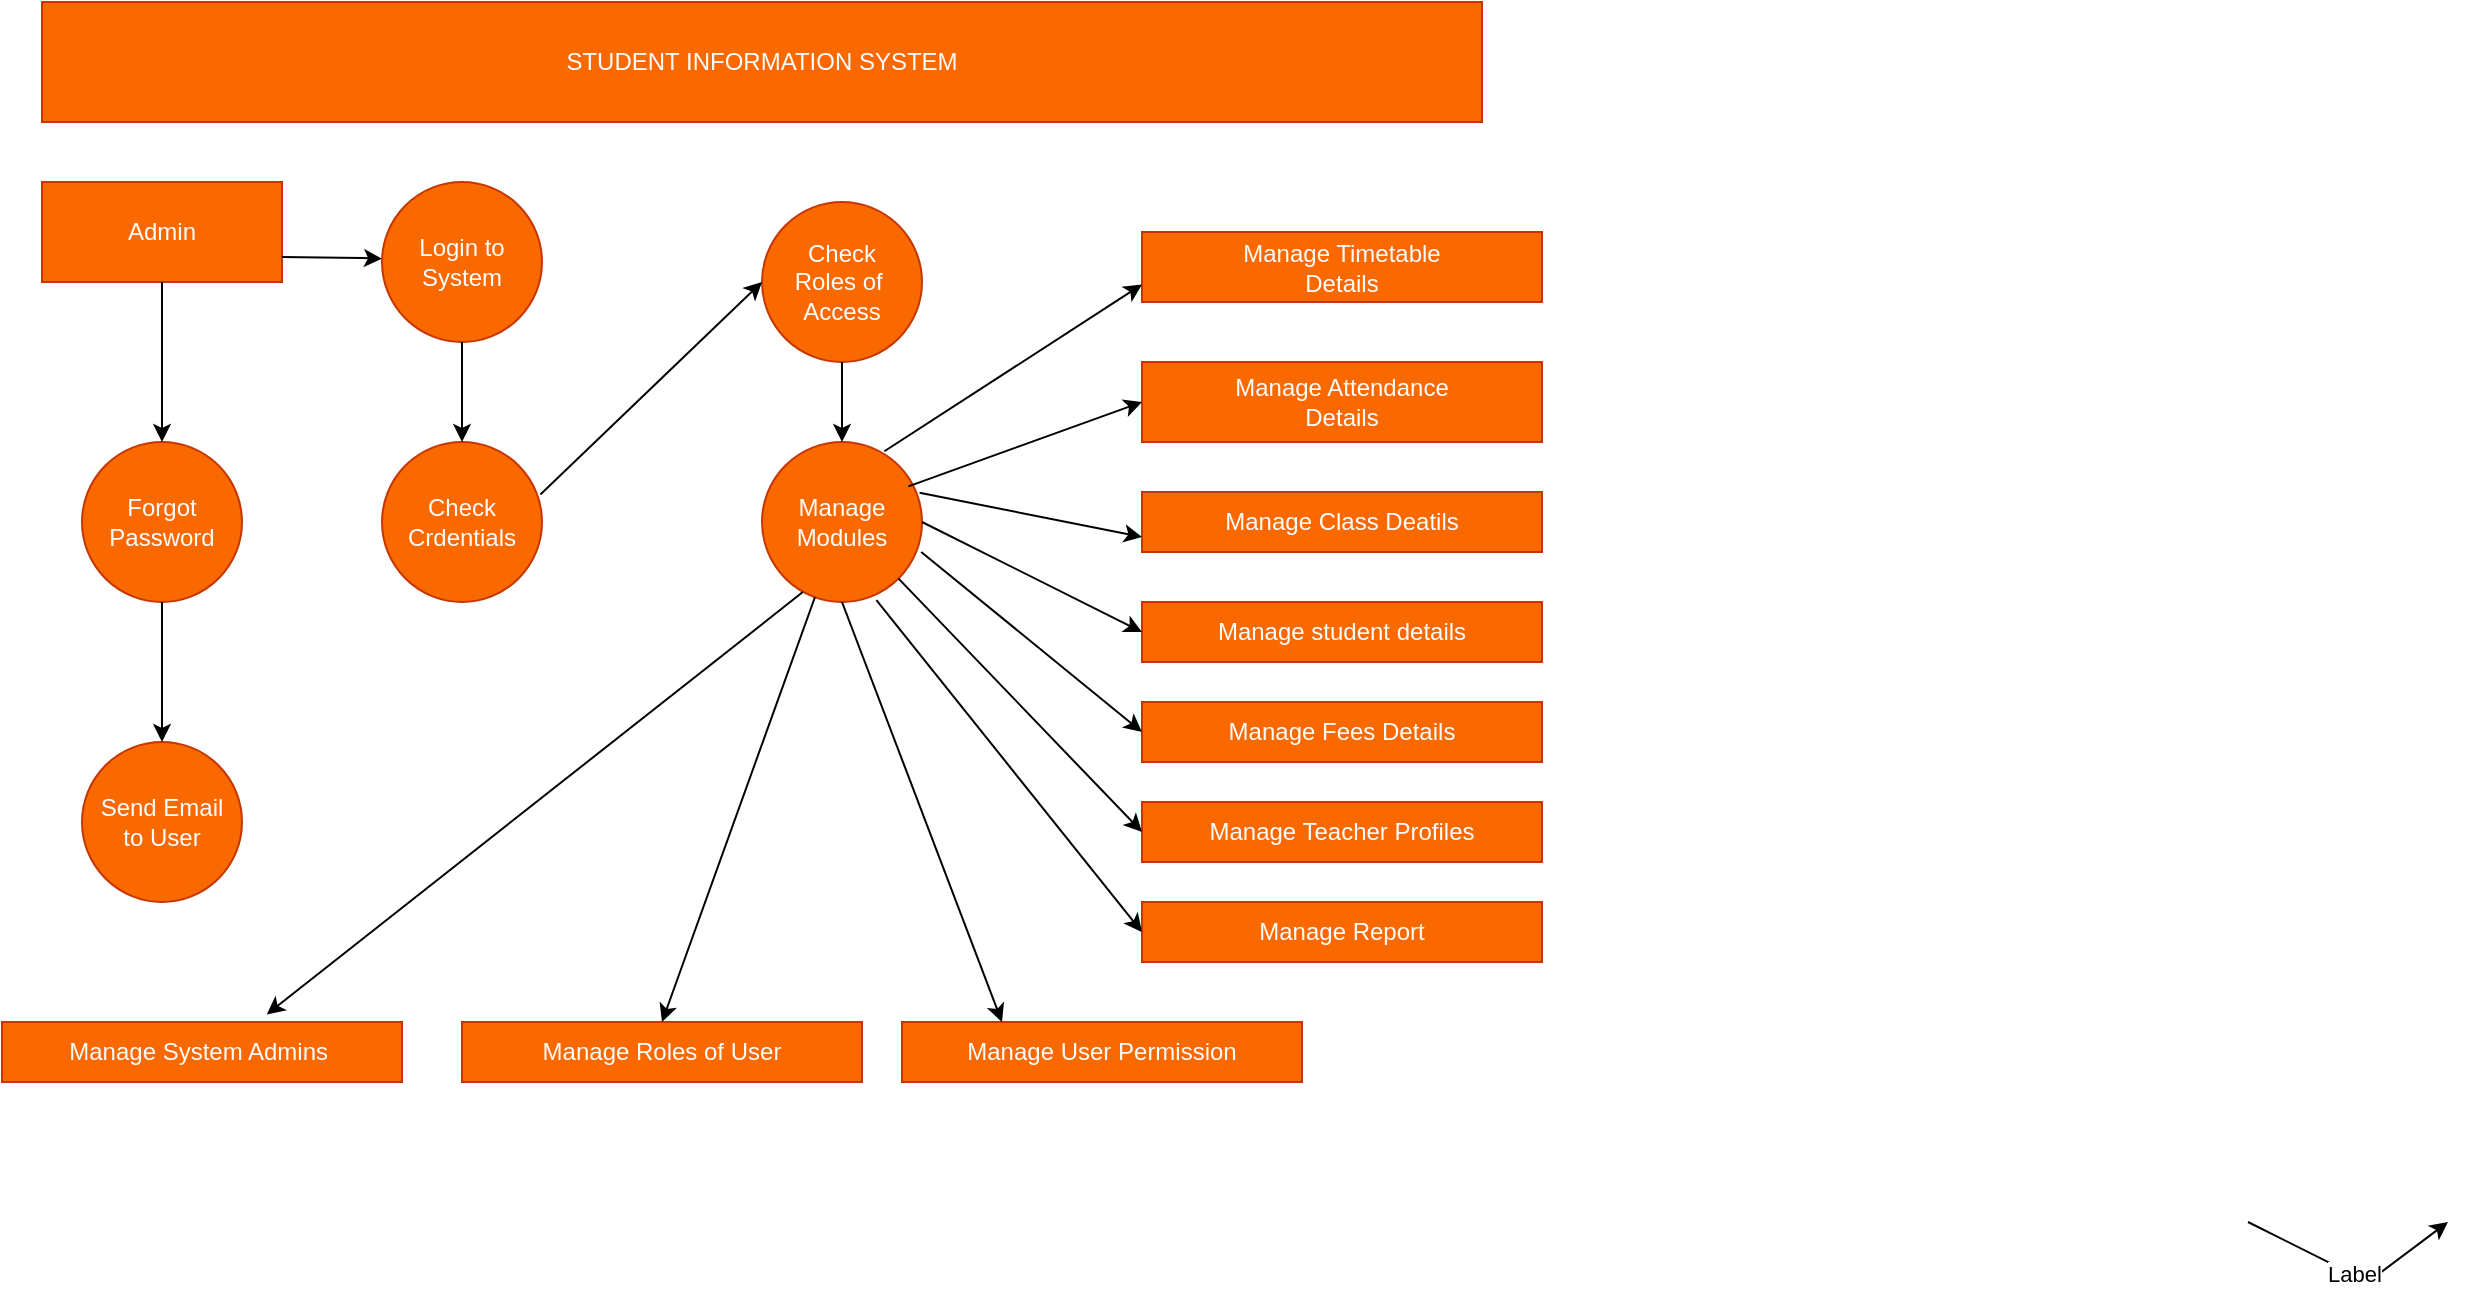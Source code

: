 <mxfile version="28.1.1">
  <diagram id="C5RBs43oDa-KdzZeNtuy" name="Page-1">
    <mxGraphModel dx="1042" dy="596" grid="1" gridSize="10" guides="1" tooltips="1" connect="1" arrows="1" fold="1" page="1" pageScale="1" pageWidth="827" pageHeight="1169" math="0" shadow="0">
      <root>
        <mxCell id="WIyWlLk6GJQsqaUBKTNV-0" />
        <mxCell id="WIyWlLk6GJQsqaUBKTNV-1" parent="WIyWlLk6GJQsqaUBKTNV-0" />
        <mxCell id="4sbFnbGlxczwubuLfpnv-0" value="STUDENT INFORMATION SYSTEM" style="rounded=0;whiteSpace=wrap;html=1;fillColor=#fa6800;strokeColor=#C73500;fontColor=#FDFDFD;" vertex="1" parent="WIyWlLk6GJQsqaUBKTNV-1">
          <mxGeometry x="60" y="10" width="720" height="60" as="geometry" />
        </mxCell>
        <mxCell id="4sbFnbGlxczwubuLfpnv-1" value="Admin" style="rounded=0;whiteSpace=wrap;html=1;fillColor=#fa6800;fontColor=#FDFDFD;strokeColor=#C73500;" vertex="1" parent="WIyWlLk6GJQsqaUBKTNV-1">
          <mxGeometry x="60" y="100" width="120" height="50" as="geometry" />
        </mxCell>
        <mxCell id="4sbFnbGlxczwubuLfpnv-5" value="" style="endArrow=classic;html=1;rounded=0;exitX=1;exitY=0.75;exitDx=0;exitDy=0;fontColor=#FDFDFD;" edge="1" parent="WIyWlLk6GJQsqaUBKTNV-1" source="4sbFnbGlxczwubuLfpnv-1" target="4sbFnbGlxczwubuLfpnv-8">
          <mxGeometry width="50" height="50" relative="1" as="geometry">
            <mxPoint x="180" y="124.5" as="sourcePoint" />
            <mxPoint x="260" y="124.5" as="targetPoint" />
            <Array as="points">
              <mxPoint x="220" y="138" />
            </Array>
          </mxGeometry>
        </mxCell>
        <mxCell id="4sbFnbGlxczwubuLfpnv-6" value="" style="endArrow=classic;html=1;rounded=0;" edge="1" parent="WIyWlLk6GJQsqaUBKTNV-1">
          <mxGeometry relative="1" as="geometry">
            <mxPoint x="1163" y="620" as="sourcePoint" />
            <mxPoint x="1263" y="620" as="targetPoint" />
            <Array as="points">
              <mxPoint x="1223" y="650" />
            </Array>
          </mxGeometry>
        </mxCell>
        <mxCell id="4sbFnbGlxczwubuLfpnv-7" value="Label" style="edgeLabel;resizable=0;html=1;;align=center;verticalAlign=middle;" connectable="0" vertex="1" parent="4sbFnbGlxczwubuLfpnv-6">
          <mxGeometry relative="1" as="geometry" />
        </mxCell>
        <mxCell id="4sbFnbGlxczwubuLfpnv-8" value="Login to&lt;div&gt;System&lt;/div&gt;" style="ellipse;whiteSpace=wrap;html=1;aspect=fixed;fillColor=#fa6800;fontColor=#FDFDFD;strokeColor=#C73500;" vertex="1" parent="WIyWlLk6GJQsqaUBKTNV-1">
          <mxGeometry x="230" y="100" width="80" height="80" as="geometry" />
        </mxCell>
        <mxCell id="4sbFnbGlxczwubuLfpnv-9" value="Forgot Password" style="ellipse;whiteSpace=wrap;html=1;aspect=fixed;fillColor=#fa6800;fontColor=#FDFDFD;strokeColor=#C73500;" vertex="1" parent="WIyWlLk6GJQsqaUBKTNV-1">
          <mxGeometry x="80" y="230" width="80" height="80" as="geometry" />
        </mxCell>
        <mxCell id="4sbFnbGlxczwubuLfpnv-10" value="" style="endArrow=classic;html=1;rounded=0;exitX=0.5;exitY=1;exitDx=0;exitDy=0;entryX=0.5;entryY=0;entryDx=0;entryDy=0;fontColor=#FDFDFD;" edge="1" parent="WIyWlLk6GJQsqaUBKTNV-1" source="4sbFnbGlxczwubuLfpnv-1" target="4sbFnbGlxczwubuLfpnv-9">
          <mxGeometry width="50" height="50" relative="1" as="geometry">
            <mxPoint x="95" y="190" as="sourcePoint" />
            <mxPoint x="150" y="190" as="targetPoint" />
          </mxGeometry>
        </mxCell>
        <mxCell id="4sbFnbGlxczwubuLfpnv-14" value="Send Email&lt;div&gt;to User&lt;/div&gt;" style="ellipse;whiteSpace=wrap;html=1;aspect=fixed;fillColor=#fa6800;fontColor=#FDFDFD;strokeColor=#C73500;" vertex="1" parent="WIyWlLk6GJQsqaUBKTNV-1">
          <mxGeometry x="80" y="380" width="80" height="80" as="geometry" />
        </mxCell>
        <mxCell id="4sbFnbGlxczwubuLfpnv-15" value="" style="endArrow=classic;html=1;rounded=0;exitX=0.5;exitY=1;exitDx=0;exitDy=0;entryX=0.5;entryY=0;entryDx=0;entryDy=0;fontColor=#FDFDFD;" edge="1" parent="WIyWlLk6GJQsqaUBKTNV-1" source="4sbFnbGlxczwubuLfpnv-9" target="4sbFnbGlxczwubuLfpnv-14">
          <mxGeometry width="50" height="50" relative="1" as="geometry">
            <mxPoint x="90" y="320" as="sourcePoint" />
            <mxPoint x="140" y="270" as="targetPoint" />
          </mxGeometry>
        </mxCell>
        <mxCell id="4sbFnbGlxczwubuLfpnv-16" value="Check&lt;div&gt;Crdentials&lt;/div&gt;" style="ellipse;whiteSpace=wrap;html=1;aspect=fixed;fillColor=#fa6800;fontColor=#FDFDFD;strokeColor=#C73500;" vertex="1" parent="WIyWlLk6GJQsqaUBKTNV-1">
          <mxGeometry x="230" y="230" width="80" height="80" as="geometry" />
        </mxCell>
        <mxCell id="4sbFnbGlxczwubuLfpnv-17" value="" style="endArrow=classic;html=1;rounded=0;exitX=0.5;exitY=1;exitDx=0;exitDy=0;fontColor=#FDFDFD;" edge="1" parent="WIyWlLk6GJQsqaUBKTNV-1" source="4sbFnbGlxczwubuLfpnv-8" target="4sbFnbGlxczwubuLfpnv-16">
          <mxGeometry width="50" height="50" relative="1" as="geometry">
            <mxPoint x="350" y="350" as="sourcePoint" />
            <mxPoint x="400" y="300" as="targetPoint" />
          </mxGeometry>
        </mxCell>
        <mxCell id="4sbFnbGlxczwubuLfpnv-18" value="Check&lt;div&gt;Roles of&amp;nbsp;&lt;/div&gt;&lt;div&gt;Access&lt;/div&gt;" style="ellipse;whiteSpace=wrap;html=1;aspect=fixed;fillColor=#fa6800;fontColor=#FDFDFD;strokeColor=#C73500;" vertex="1" parent="WIyWlLk6GJQsqaUBKTNV-1">
          <mxGeometry x="420" y="110" width="80" height="80" as="geometry" />
        </mxCell>
        <mxCell id="4sbFnbGlxczwubuLfpnv-19" value="" style="endArrow=classic;html=1;rounded=0;exitX=0.99;exitY=0.328;exitDx=0;exitDy=0;entryX=0;entryY=0.5;entryDx=0;entryDy=0;exitPerimeter=0;fontColor=#FDFDFD;" edge="1" parent="WIyWlLk6GJQsqaUBKTNV-1" source="4sbFnbGlxczwubuLfpnv-16" target="4sbFnbGlxczwubuLfpnv-18">
          <mxGeometry width="50" height="50" relative="1" as="geometry">
            <mxPoint x="350" y="350" as="sourcePoint" />
            <mxPoint x="400" y="300" as="targetPoint" />
          </mxGeometry>
        </mxCell>
        <mxCell id="4sbFnbGlxczwubuLfpnv-20" value="&lt;font&gt;Manage&lt;/font&gt;&lt;div&gt;&lt;font&gt;Modules&lt;/font&gt;&lt;/div&gt;" style="ellipse;whiteSpace=wrap;html=1;aspect=fixed;fillColor=#fa6800;fontColor=#FDFDFD;strokeColor=#C73500;" vertex="1" parent="WIyWlLk6GJQsqaUBKTNV-1">
          <mxGeometry x="420" y="230" width="80" height="80" as="geometry" />
        </mxCell>
        <mxCell id="4sbFnbGlxczwubuLfpnv-21" value="" style="endArrow=classic;html=1;rounded=0;exitX=0.5;exitY=1;exitDx=0;exitDy=0;entryX=0.5;entryY=0;entryDx=0;entryDy=0;fontColor=#FDFDFD;" edge="1" parent="WIyWlLk6GJQsqaUBKTNV-1" source="4sbFnbGlxczwubuLfpnv-18" target="4sbFnbGlxczwubuLfpnv-20">
          <mxGeometry width="50" height="50" relative="1" as="geometry">
            <mxPoint x="370" y="360" as="sourcePoint" />
            <mxPoint x="420" y="310" as="targetPoint" />
          </mxGeometry>
        </mxCell>
        <mxCell id="4sbFnbGlxczwubuLfpnv-22" value="Manage Timetable&lt;div&gt;Details&lt;/div&gt;" style="rounded=0;whiteSpace=wrap;html=1;fillColor=#fa6800;fontColor=#FDFDFD;strokeColor=#C73500;" vertex="1" parent="WIyWlLk6GJQsqaUBKTNV-1">
          <mxGeometry x="610" y="125" width="200" height="35" as="geometry" />
        </mxCell>
        <mxCell id="4sbFnbGlxczwubuLfpnv-25" value="Manage Attendance&lt;div&gt;Details&lt;/div&gt;" style="rounded=0;whiteSpace=wrap;html=1;fillColor=#fa6800;fontColor=#FDFDFD;strokeColor=#C73500;" vertex="1" parent="WIyWlLk6GJQsqaUBKTNV-1">
          <mxGeometry x="610" y="190" width="200" height="40" as="geometry" />
        </mxCell>
        <mxCell id="4sbFnbGlxczwubuLfpnv-26" value="Manage Class Deatils" style="rounded=0;whiteSpace=wrap;html=1;fillColor=#fa6800;fontColor=#FDFDFD;strokeColor=#C73500;" vertex="1" parent="WIyWlLk6GJQsqaUBKTNV-1">
          <mxGeometry x="610" y="255" width="200" height="30" as="geometry" />
        </mxCell>
        <mxCell id="4sbFnbGlxczwubuLfpnv-27" value="Manage student&amp;nbsp;&lt;span style=&quot;background-color: transparent;&quot;&gt;details&lt;/span&gt;" style="rounded=0;whiteSpace=wrap;html=1;fillColor=#fa6800;fontColor=#FDFDFD;strokeColor=#C73500;" vertex="1" parent="WIyWlLk6GJQsqaUBKTNV-1">
          <mxGeometry x="610" y="310" width="200" height="30" as="geometry" />
        </mxCell>
        <mxCell id="4sbFnbGlxczwubuLfpnv-30" value="Manage Fees Details" style="rounded=0;whiteSpace=wrap;html=1;fillColor=#fa6800;fontColor=#FDFDFD;strokeColor=#C73500;" vertex="1" parent="WIyWlLk6GJQsqaUBKTNV-1">
          <mxGeometry x="610" y="360" width="200" height="30" as="geometry" />
        </mxCell>
        <mxCell id="4sbFnbGlxczwubuLfpnv-31" value="Manage Teacher Profiles" style="rounded=0;whiteSpace=wrap;html=1;fillColor=#fa6800;fontColor=#FDFDFD;strokeColor=#C73500;" vertex="1" parent="WIyWlLk6GJQsqaUBKTNV-1">
          <mxGeometry x="610" y="410" width="200" height="30" as="geometry" />
        </mxCell>
        <mxCell id="4sbFnbGlxczwubuLfpnv-32" value="Manage Report" style="rounded=0;whiteSpace=wrap;html=1;fillColor=#fa6800;fontColor=#FDFDFD;strokeColor=#C73500;" vertex="1" parent="WIyWlLk6GJQsqaUBKTNV-1">
          <mxGeometry x="610" y="460" width="200" height="30" as="geometry" />
        </mxCell>
        <mxCell id="4sbFnbGlxczwubuLfpnv-34" value="Manage System Admins&amp;nbsp;" style="rounded=0;whiteSpace=wrap;html=1;fillColor=#fa6800;fontColor=light-dark(#fefbfb, #ededed);strokeColor=#C73500;" vertex="1" parent="WIyWlLk6GJQsqaUBKTNV-1">
          <mxGeometry x="40" y="520" width="200" height="30" as="geometry" />
        </mxCell>
        <mxCell id="4sbFnbGlxczwubuLfpnv-35" value="Manage User Permission" style="rounded=0;whiteSpace=wrap;html=1;fillColor=#fa6800;fontColor=#FDFDFD;strokeColor=#C73500;" vertex="1" parent="WIyWlLk6GJQsqaUBKTNV-1">
          <mxGeometry x="490" y="520" width="200" height="30" as="geometry" />
        </mxCell>
        <mxCell id="4sbFnbGlxczwubuLfpnv-36" value="Manage Roles of User" style="rounded=0;whiteSpace=wrap;html=1;fillColor=#fa6800;fontColor=#FDFDFD;strokeColor=#C73500;" vertex="1" parent="WIyWlLk6GJQsqaUBKTNV-1">
          <mxGeometry x="270" y="520" width="200" height="30" as="geometry" />
        </mxCell>
        <mxCell id="4sbFnbGlxczwubuLfpnv-38" value="" style="endArrow=classic;html=1;rounded=0;exitX=0.255;exitY=0.938;exitDx=0;exitDy=0;exitPerimeter=0;entryX=0.662;entryY=-0.127;entryDx=0;entryDy=0;entryPerimeter=0;fontColor=#FDFDFD;" edge="1" parent="WIyWlLk6GJQsqaUBKTNV-1" source="4sbFnbGlxczwubuLfpnv-20" target="4sbFnbGlxczwubuLfpnv-34">
          <mxGeometry width="50" height="50" relative="1" as="geometry">
            <mxPoint x="280" y="440" as="sourcePoint" />
            <mxPoint x="330" y="390" as="targetPoint" />
          </mxGeometry>
        </mxCell>
        <mxCell id="4sbFnbGlxczwubuLfpnv-39" value="" style="endArrow=classic;html=1;rounded=0;entryX=0.5;entryY=0;entryDx=0;entryDy=0;fontColor=#FDFDFD;" edge="1" parent="WIyWlLk6GJQsqaUBKTNV-1" source="4sbFnbGlxczwubuLfpnv-20" target="4sbFnbGlxczwubuLfpnv-36">
          <mxGeometry width="50" height="50" relative="1" as="geometry">
            <mxPoint x="280" y="440" as="sourcePoint" />
            <mxPoint x="330" y="390" as="targetPoint" />
          </mxGeometry>
        </mxCell>
        <mxCell id="4sbFnbGlxczwubuLfpnv-40" value="" style="endArrow=classic;html=1;rounded=0;exitX=0.5;exitY=1;exitDx=0;exitDy=0;entryX=0.25;entryY=0;entryDx=0;entryDy=0;fontColor=#FDFDFD;" edge="1" parent="WIyWlLk6GJQsqaUBKTNV-1" source="4sbFnbGlxczwubuLfpnv-20" target="4sbFnbGlxczwubuLfpnv-35">
          <mxGeometry width="50" height="50" relative="1" as="geometry">
            <mxPoint x="280" y="440" as="sourcePoint" />
            <mxPoint x="540" y="510" as="targetPoint" />
          </mxGeometry>
        </mxCell>
        <mxCell id="4sbFnbGlxczwubuLfpnv-41" value="" style="endArrow=classic;html=1;rounded=0;entryX=0;entryY=0.5;entryDx=0;entryDy=0;exitX=0.715;exitY=0.988;exitDx=0;exitDy=0;exitPerimeter=0;fontColor=#FDFDFD;" edge="1" parent="WIyWlLk6GJQsqaUBKTNV-1" source="4sbFnbGlxczwubuLfpnv-20" target="4sbFnbGlxczwubuLfpnv-32">
          <mxGeometry width="50" height="50" relative="1" as="geometry">
            <mxPoint x="470" y="300" as="sourcePoint" />
            <mxPoint x="590" y="390" as="targetPoint" />
          </mxGeometry>
        </mxCell>
        <mxCell id="4sbFnbGlxczwubuLfpnv-42" value="" style="endArrow=classic;html=1;rounded=0;exitX=1;exitY=1;exitDx=0;exitDy=0;entryX=0;entryY=0.5;entryDx=0;entryDy=0;fontColor=#FDFDFD;" edge="1" parent="WIyWlLk6GJQsqaUBKTNV-1" source="4sbFnbGlxczwubuLfpnv-20" target="4sbFnbGlxczwubuLfpnv-31">
          <mxGeometry width="50" height="50" relative="1" as="geometry">
            <mxPoint x="540" y="440" as="sourcePoint" />
            <mxPoint x="590" y="390" as="targetPoint" />
          </mxGeometry>
        </mxCell>
        <mxCell id="4sbFnbGlxczwubuLfpnv-43" value="" style="endArrow=classic;html=1;rounded=0;exitX=0.995;exitY=0.687;exitDx=0;exitDy=0;exitPerimeter=0;entryX=0;entryY=0.5;entryDx=0;entryDy=0;fontColor=#FDFDFD;" edge="1" parent="WIyWlLk6GJQsqaUBKTNV-1" source="4sbFnbGlxczwubuLfpnv-20" target="4sbFnbGlxczwubuLfpnv-30">
          <mxGeometry width="50" height="50" relative="1" as="geometry">
            <mxPoint x="540" y="440" as="sourcePoint" />
            <mxPoint x="590" y="390" as="targetPoint" />
          </mxGeometry>
        </mxCell>
        <mxCell id="4sbFnbGlxczwubuLfpnv-44" value="" style="endArrow=classic;html=1;rounded=0;exitX=1;exitY=0.5;exitDx=0;exitDy=0;entryX=0;entryY=0.5;entryDx=0;entryDy=0;fontColor=#FDFDFD;" edge="1" parent="WIyWlLk6GJQsqaUBKTNV-1" source="4sbFnbGlxczwubuLfpnv-20" target="4sbFnbGlxczwubuLfpnv-27">
          <mxGeometry width="50" height="50" relative="1" as="geometry">
            <mxPoint x="510" y="440" as="sourcePoint" />
            <mxPoint x="560" y="390" as="targetPoint" />
          </mxGeometry>
        </mxCell>
        <mxCell id="4sbFnbGlxczwubuLfpnv-45" value="" style="endArrow=classic;html=1;rounded=0;exitX=0.985;exitY=0.317;exitDx=0;exitDy=0;exitPerimeter=0;entryX=0;entryY=0.75;entryDx=0;entryDy=0;fontColor=#FDFDFD;" edge="1" parent="WIyWlLk6GJQsqaUBKTNV-1" source="4sbFnbGlxczwubuLfpnv-20" target="4sbFnbGlxczwubuLfpnv-26">
          <mxGeometry width="50" height="50" relative="1" as="geometry">
            <mxPoint x="510" y="440" as="sourcePoint" />
            <mxPoint x="560" y="390" as="targetPoint" />
          </mxGeometry>
        </mxCell>
        <mxCell id="4sbFnbGlxczwubuLfpnv-46" value="" style="endArrow=classic;html=1;rounded=0;exitX=0.915;exitY=0.277;exitDx=0;exitDy=0;exitPerimeter=0;entryX=0;entryY=0.5;entryDx=0;entryDy=0;fontColor=#FDFDFD;" edge="1" parent="WIyWlLk6GJQsqaUBKTNV-1" source="4sbFnbGlxczwubuLfpnv-20" target="4sbFnbGlxczwubuLfpnv-25">
          <mxGeometry width="50" height="50" relative="1" as="geometry">
            <mxPoint x="510" y="440" as="sourcePoint" />
            <mxPoint x="560" y="390" as="targetPoint" />
          </mxGeometry>
        </mxCell>
        <mxCell id="4sbFnbGlxczwubuLfpnv-47" value="" style="endArrow=classic;html=1;rounded=0;exitX=0.765;exitY=0.058;exitDx=0;exitDy=0;exitPerimeter=0;entryX=0;entryY=0.75;entryDx=0;entryDy=0;fontColor=#FDFDFD;" edge="1" parent="WIyWlLk6GJQsqaUBKTNV-1" source="4sbFnbGlxczwubuLfpnv-20" target="4sbFnbGlxczwubuLfpnv-22">
          <mxGeometry width="50" height="50" relative="1" as="geometry">
            <mxPoint x="510" y="440" as="sourcePoint" />
            <mxPoint x="560" y="390" as="targetPoint" />
          </mxGeometry>
        </mxCell>
      </root>
    </mxGraphModel>
  </diagram>
</mxfile>
